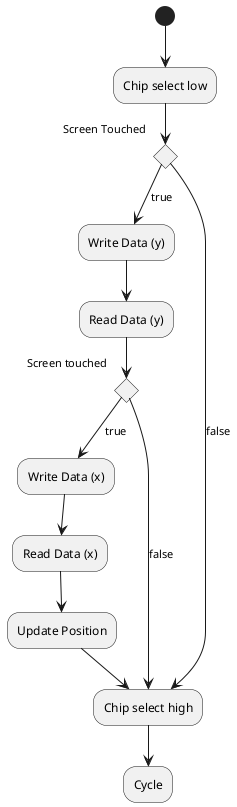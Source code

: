 @startuml
(*) --> "Chip select low"
if "Screen Touched" then
    -->[true] "Write Data (y)"
    --> "Read Data (y)"
    if "Screen touched" then
        -->[true] "Write Data (x)"
        --> "Read Data (x)"
        --> "Update Position"
        --> "Chip select high"
    else
        -->[false] "Chip select high"
        --> "Cycle"
    endif
else
    -->[false] "Chip select high"   
endif
@enduml